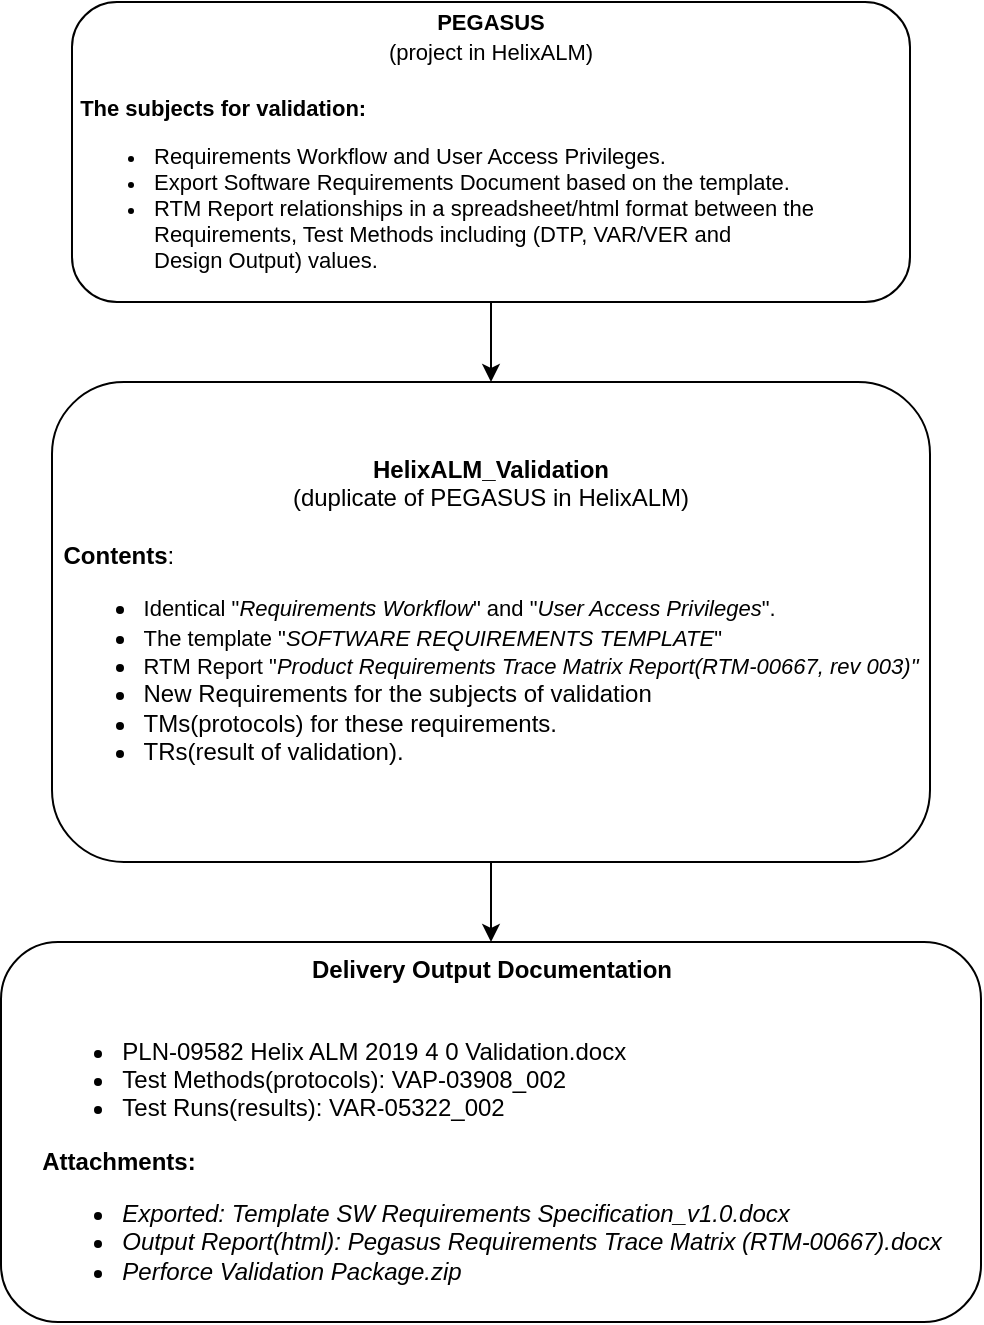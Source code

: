 <mxfile version="20.0.2" type="github">
  <diagram id="C5RBs43oDa-KdzZeNtuy" name="Page-1">
    <mxGraphModel dx="1038" dy="547" grid="1" gridSize="10" guides="1" tooltips="1" connect="1" arrows="1" fold="1" page="1" pageScale="1" pageWidth="827" pageHeight="1169" math="0" shadow="0">
      <root>
        <mxCell id="WIyWlLk6GJQsqaUBKTNV-0" />
        <mxCell id="WIyWlLk6GJQsqaUBKTNV-1" parent="WIyWlLk6GJQsqaUBKTNV-0" />
        <mxCell id="2WO6uv_OmHzfUVvAE4A4-0" value="" style="edgeStyle=orthogonalEdgeStyle;rounded=0;orthogonalLoop=1;jettySize=auto;html=1;" parent="WIyWlLk6GJQsqaUBKTNV-1" source="xjIx5pmZvu1iZp6TSP_3-0" target="xjIx5pmZvu1iZp6TSP_3-1" edge="1">
          <mxGeometry relative="1" as="geometry" />
        </mxCell>
        <mxCell id="xjIx5pmZvu1iZp6TSP_3-0" value="&lt;font style=&quot;font-size: 11px&quot;&gt;&lt;b&gt;PEGASUS &lt;/b&gt;&lt;br&gt;(project in HelixALM)&lt;br&gt;&lt;br&gt;&lt;div style=&quot;text-align: left;&quot;&gt;&lt;span style=&quot;background-color: initial;&quot;&gt;&lt;span style=&quot;white-space: pre;&quot;&gt;	&lt;/span&gt;&lt;b&gt;The subjects for validation:&lt;/b&gt;&lt;/span&gt;&lt;/div&gt;&lt;div style=&quot;text-align: left;&quot;&gt;&lt;/div&gt;&lt;/font&gt;&lt;ul style=&quot;font-size: 11px&quot;&gt;&lt;li style=&quot;text-align: left&quot;&gt;&lt;font style=&quot;font-size: 11px&quot;&gt;Requirements Workflow and User Access Privileges.&lt;/font&gt;&lt;/li&gt;&lt;li style=&quot;text-align: left&quot;&gt;&lt;font style=&quot;font-size: 11px&quot;&gt;Export Software Requirements Document based on the template.&lt;/font&gt;&lt;/li&gt;&lt;li style=&quot;text-align: left&quot;&gt;&lt;font style=&quot;font-size: 11px&quot;&gt;&lt;font style=&quot;font-size: 11px&quot;&gt;RTM Report&amp;nbsp;relationships in a spreadsheet/html format between the Requirements, Test Methods including&amp;nbsp;&lt;/font&gt;(DTP, VAR/VER and&lt;br&gt;Design Output) values.&lt;/font&gt;&lt;/li&gt;&lt;/ul&gt;" style="rounded=1;whiteSpace=wrap;html=1;" parent="WIyWlLk6GJQsqaUBKTNV-1" vertex="1">
          <mxGeometry x="211" y="10" width="419" height="150" as="geometry" />
        </mxCell>
        <mxCell id="rFrP117XFuvYWXzCR-oH-1" value="" style="edgeStyle=orthogonalEdgeStyle;rounded=0;orthogonalLoop=1;jettySize=auto;html=1;" edge="1" parent="WIyWlLk6GJQsqaUBKTNV-1" source="xjIx5pmZvu1iZp6TSP_3-1" target="rFrP117XFuvYWXzCR-oH-0">
          <mxGeometry relative="1" as="geometry" />
        </mxCell>
        <mxCell id="xjIx5pmZvu1iZp6TSP_3-1" value="&lt;b&gt;HelixALM_Validation &lt;/b&gt;&lt;br&gt;(duplicate of PEGASUS in HelixALM)&lt;br&gt;&lt;br&gt;&lt;div style=&quot;text-align: left;&quot;&gt;&lt;span style=&quot;&quot;&gt;	&lt;/span&gt;&lt;b&gt;Contents&lt;/b&gt;:&lt;br&gt;&lt;/div&gt;&lt;ul&gt;&lt;li style=&quot;text-align: left;&quot;&gt;&lt;font style=&quot;font-size: 11px;&quot;&gt;Identical &quot;&lt;i&gt;Requirements Workflow&lt;/i&gt;&quot; and &quot;&lt;i&gt;User Access Privileges&lt;/i&gt;&quot;.&lt;/font&gt;&lt;/li&gt;&lt;li style=&quot;text-align: left;&quot;&gt;&lt;font style=&quot;font-size: 11px;&quot;&gt;The template &quot;&lt;i&gt;SOFTWARE REQUIREMENTS TEMPLATE&lt;/i&gt;&quot;&lt;/font&gt;&lt;/li&gt;&lt;li style=&quot;text-align: left;&quot;&gt;&lt;font style=&quot;font-size: 11px;&quot;&gt;RTM Report &quot;&lt;i&gt;Product Requirements Trace Matrix Report(RTM-00667, rev 003)&quot;&lt;/i&gt;&lt;/font&gt;&lt;/li&gt;&lt;li style=&quot;text-align: left;&quot;&gt;New Requirements for the subjects of validation&lt;/li&gt;&lt;li style=&quot;text-align: left;&quot;&gt;TMs(protocols) for these requirements.&lt;/li&gt;&lt;li style=&quot;text-align: left;&quot;&gt;TRs(result of validation).&lt;/li&gt;&lt;/ul&gt;" style="rounded=1;whiteSpace=wrap;html=1;" parent="WIyWlLk6GJQsqaUBKTNV-1" vertex="1">
          <mxGeometry x="201" y="200" width="439" height="240" as="geometry" />
        </mxCell>
        <mxCell id="rFrP117XFuvYWXzCR-oH-0" value="&lt;b&gt;Delivery Output Documentation&lt;/b&gt;&lt;br&gt;&lt;br&gt;&lt;ul&gt;&lt;li style=&quot;text-align: left;&quot;&gt;PLN-09582 Helix ALM 2019 4 0 Validation.docx&lt;br&gt;&lt;/li&gt;&lt;li style=&quot;text-align: left;&quot;&gt;Test Methods(protocols): VAP-03908_002&amp;nbsp;&lt;/li&gt;&lt;li style=&quot;text-align: left;&quot;&gt;Test Runs(results): VAR-05322_002&lt;/li&gt;&lt;/ul&gt;&lt;div style=&quot;text-align: left;&quot;&gt;&lt;b&gt;Attachments:&lt;/b&gt;&lt;/div&gt;&lt;ul&gt;&lt;li style=&quot;text-align: left;&quot;&gt;&lt;i style=&quot;background-color: initial;&quot;&gt;&lt;span style=&quot;mso-bidi-font-size:11.0pt;font-family:&amp;quot;Arial&amp;quot;,sans-serif&quot;&gt;Exported: Template&amp;nbsp;&lt;/span&gt;&lt;/i&gt;&lt;i style=&quot;background-color: initial;&quot;&gt;&lt;span style=&quot;mso-bidi-font-size:11.0pt;font-family:&amp;quot;Arial&amp;quot;,sans-serif&quot;&gt;SW Requirements Specification_v1.0.docx&lt;/span&gt;&lt;/i&gt;&lt;/li&gt;&lt;li style=&quot;text-align: left;&quot;&gt;&lt;i style=&quot;background-color: initial;&quot;&gt;&lt;span style=&quot;mso-bidi-font-size:11.0pt;font-family:&amp;quot;Arial&amp;quot;,sans-serif&quot;&gt;Output Report(html): Pegasus&amp;nbsp;&lt;/span&gt;&lt;/i&gt;&lt;i style=&quot;background-color: initial;&quot;&gt;&lt;span style=&quot;mso-bidi-font-size:11.0pt;font-family:&amp;quot;Arial&amp;quot;,sans-serif&quot;&gt;Requirements Trace Matrix (RTM-00667).docx&lt;/span&gt;&lt;/i&gt;&lt;/li&gt;&lt;li style=&quot;text-align: left;&quot;&gt;&lt;i style=&quot;background-color: initial;&quot;&gt;&lt;span style=&quot;mso-bidi-font-size:11.0pt;font-family:&amp;quot;Arial&amp;quot;,sans-serif&quot;&gt;Perforce&amp;nbsp;&lt;/span&gt;&lt;/i&gt;&lt;i style=&quot;background-color: initial;&quot;&gt;&lt;span style=&quot;mso-bidi-font-size:11.0pt;font-family:&amp;quot;Arial&amp;quot;,sans-serif&quot;&gt;Validation Package.zip&lt;/span&gt;&lt;/i&gt;&lt;/li&gt;&lt;/ul&gt;" style="rounded=1;whiteSpace=wrap;html=1;" vertex="1" parent="WIyWlLk6GJQsqaUBKTNV-1">
          <mxGeometry x="175.5" y="480" width="490" height="190" as="geometry" />
        </mxCell>
      </root>
    </mxGraphModel>
  </diagram>
</mxfile>
